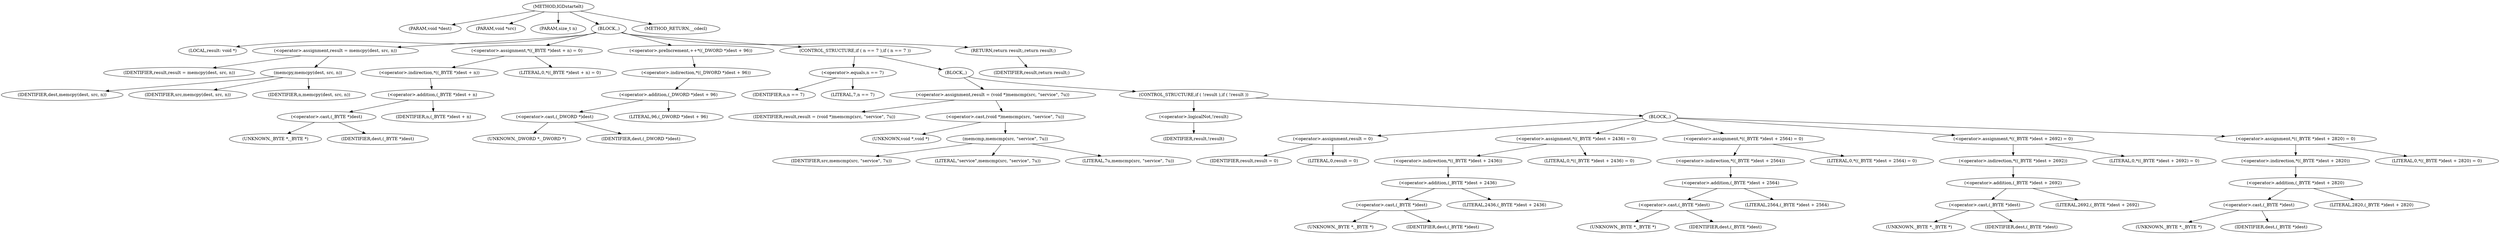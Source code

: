 digraph IGDstartelt {  
"1000102" [label = "(METHOD,IGDstartelt)" ]
"1000103" [label = "(PARAM,void *dest)" ]
"1000104" [label = "(PARAM,void *src)" ]
"1000105" [label = "(PARAM,size_t n)" ]
"1000106" [label = "(BLOCK,,)" ]
"1000107" [label = "(LOCAL,result: void *)" ]
"1000108" [label = "(<operator>.assignment,result = memcpy(dest, src, n))" ]
"1000109" [label = "(IDENTIFIER,result,result = memcpy(dest, src, n))" ]
"1000110" [label = "(memcpy,memcpy(dest, src, n))" ]
"1000111" [label = "(IDENTIFIER,dest,memcpy(dest, src, n))" ]
"1000112" [label = "(IDENTIFIER,src,memcpy(dest, src, n))" ]
"1000113" [label = "(IDENTIFIER,n,memcpy(dest, src, n))" ]
"1000114" [label = "(<operator>.assignment,*((_BYTE *)dest + n) = 0)" ]
"1000115" [label = "(<operator>.indirection,*((_BYTE *)dest + n))" ]
"1000116" [label = "(<operator>.addition,(_BYTE *)dest + n)" ]
"1000117" [label = "(<operator>.cast,(_BYTE *)dest)" ]
"1000118" [label = "(UNKNOWN,_BYTE *,_BYTE *)" ]
"1000119" [label = "(IDENTIFIER,dest,(_BYTE *)dest)" ]
"1000120" [label = "(IDENTIFIER,n,(_BYTE *)dest + n)" ]
"1000121" [label = "(LITERAL,0,*((_BYTE *)dest + n) = 0)" ]
"1000122" [label = "(<operator>.preIncrement,++*((_DWORD *)dest + 96))" ]
"1000123" [label = "(<operator>.indirection,*((_DWORD *)dest + 96))" ]
"1000124" [label = "(<operator>.addition,(_DWORD *)dest + 96)" ]
"1000125" [label = "(<operator>.cast,(_DWORD *)dest)" ]
"1000126" [label = "(UNKNOWN,_DWORD *,_DWORD *)" ]
"1000127" [label = "(IDENTIFIER,dest,(_DWORD *)dest)" ]
"1000128" [label = "(LITERAL,96,(_DWORD *)dest + 96)" ]
"1000129" [label = "(CONTROL_STRUCTURE,if ( n == 7 ),if ( n == 7 ))" ]
"1000130" [label = "(<operator>.equals,n == 7)" ]
"1000131" [label = "(IDENTIFIER,n,n == 7)" ]
"1000132" [label = "(LITERAL,7,n == 7)" ]
"1000133" [label = "(BLOCK,,)" ]
"1000134" [label = "(<operator>.assignment,result = (void *)memcmp(src, \"service\", 7u))" ]
"1000135" [label = "(IDENTIFIER,result,result = (void *)memcmp(src, \"service\", 7u))" ]
"1000136" [label = "(<operator>.cast,(void *)memcmp(src, \"service\", 7u))" ]
"1000137" [label = "(UNKNOWN,void *,void *)" ]
"1000138" [label = "(memcmp,memcmp(src, \"service\", 7u))" ]
"1000139" [label = "(IDENTIFIER,src,memcmp(src, \"service\", 7u))" ]
"1000140" [label = "(LITERAL,\"service\",memcmp(src, \"service\", 7u))" ]
"1000141" [label = "(LITERAL,7u,memcmp(src, \"service\", 7u))" ]
"1000142" [label = "(CONTROL_STRUCTURE,if ( !result ),if ( !result ))" ]
"1000143" [label = "(<operator>.logicalNot,!result)" ]
"1000144" [label = "(IDENTIFIER,result,!result)" ]
"1000145" [label = "(BLOCK,,)" ]
"1000146" [label = "(<operator>.assignment,result = 0)" ]
"1000147" [label = "(IDENTIFIER,result,result = 0)" ]
"1000148" [label = "(LITERAL,0,result = 0)" ]
"1000149" [label = "(<operator>.assignment,*((_BYTE *)dest + 2436) = 0)" ]
"1000150" [label = "(<operator>.indirection,*((_BYTE *)dest + 2436))" ]
"1000151" [label = "(<operator>.addition,(_BYTE *)dest + 2436)" ]
"1000152" [label = "(<operator>.cast,(_BYTE *)dest)" ]
"1000153" [label = "(UNKNOWN,_BYTE *,_BYTE *)" ]
"1000154" [label = "(IDENTIFIER,dest,(_BYTE *)dest)" ]
"1000155" [label = "(LITERAL,2436,(_BYTE *)dest + 2436)" ]
"1000156" [label = "(LITERAL,0,*((_BYTE *)dest + 2436) = 0)" ]
"1000157" [label = "(<operator>.assignment,*((_BYTE *)dest + 2564) = 0)" ]
"1000158" [label = "(<operator>.indirection,*((_BYTE *)dest + 2564))" ]
"1000159" [label = "(<operator>.addition,(_BYTE *)dest + 2564)" ]
"1000160" [label = "(<operator>.cast,(_BYTE *)dest)" ]
"1000161" [label = "(UNKNOWN,_BYTE *,_BYTE *)" ]
"1000162" [label = "(IDENTIFIER,dest,(_BYTE *)dest)" ]
"1000163" [label = "(LITERAL,2564,(_BYTE *)dest + 2564)" ]
"1000164" [label = "(LITERAL,0,*((_BYTE *)dest + 2564) = 0)" ]
"1000165" [label = "(<operator>.assignment,*((_BYTE *)dest + 2692) = 0)" ]
"1000166" [label = "(<operator>.indirection,*((_BYTE *)dest + 2692))" ]
"1000167" [label = "(<operator>.addition,(_BYTE *)dest + 2692)" ]
"1000168" [label = "(<operator>.cast,(_BYTE *)dest)" ]
"1000169" [label = "(UNKNOWN,_BYTE *,_BYTE *)" ]
"1000170" [label = "(IDENTIFIER,dest,(_BYTE *)dest)" ]
"1000171" [label = "(LITERAL,2692,(_BYTE *)dest + 2692)" ]
"1000172" [label = "(LITERAL,0,*((_BYTE *)dest + 2692) = 0)" ]
"1000173" [label = "(<operator>.assignment,*((_BYTE *)dest + 2820) = 0)" ]
"1000174" [label = "(<operator>.indirection,*((_BYTE *)dest + 2820))" ]
"1000175" [label = "(<operator>.addition,(_BYTE *)dest + 2820)" ]
"1000176" [label = "(<operator>.cast,(_BYTE *)dest)" ]
"1000177" [label = "(UNKNOWN,_BYTE *,_BYTE *)" ]
"1000178" [label = "(IDENTIFIER,dest,(_BYTE *)dest)" ]
"1000179" [label = "(LITERAL,2820,(_BYTE *)dest + 2820)" ]
"1000180" [label = "(LITERAL,0,*((_BYTE *)dest + 2820) = 0)" ]
"1000181" [label = "(RETURN,return result;,return result;)" ]
"1000182" [label = "(IDENTIFIER,result,return result;)" ]
"1000183" [label = "(METHOD_RETURN,__cdecl)" ]
  "1000102" -> "1000103" 
  "1000102" -> "1000104" 
  "1000102" -> "1000105" 
  "1000102" -> "1000106" 
  "1000102" -> "1000183" 
  "1000106" -> "1000107" 
  "1000106" -> "1000108" 
  "1000106" -> "1000114" 
  "1000106" -> "1000122" 
  "1000106" -> "1000129" 
  "1000106" -> "1000181" 
  "1000108" -> "1000109" 
  "1000108" -> "1000110" 
  "1000110" -> "1000111" 
  "1000110" -> "1000112" 
  "1000110" -> "1000113" 
  "1000114" -> "1000115" 
  "1000114" -> "1000121" 
  "1000115" -> "1000116" 
  "1000116" -> "1000117" 
  "1000116" -> "1000120" 
  "1000117" -> "1000118" 
  "1000117" -> "1000119" 
  "1000122" -> "1000123" 
  "1000123" -> "1000124" 
  "1000124" -> "1000125" 
  "1000124" -> "1000128" 
  "1000125" -> "1000126" 
  "1000125" -> "1000127" 
  "1000129" -> "1000130" 
  "1000129" -> "1000133" 
  "1000130" -> "1000131" 
  "1000130" -> "1000132" 
  "1000133" -> "1000134" 
  "1000133" -> "1000142" 
  "1000134" -> "1000135" 
  "1000134" -> "1000136" 
  "1000136" -> "1000137" 
  "1000136" -> "1000138" 
  "1000138" -> "1000139" 
  "1000138" -> "1000140" 
  "1000138" -> "1000141" 
  "1000142" -> "1000143" 
  "1000142" -> "1000145" 
  "1000143" -> "1000144" 
  "1000145" -> "1000146" 
  "1000145" -> "1000149" 
  "1000145" -> "1000157" 
  "1000145" -> "1000165" 
  "1000145" -> "1000173" 
  "1000146" -> "1000147" 
  "1000146" -> "1000148" 
  "1000149" -> "1000150" 
  "1000149" -> "1000156" 
  "1000150" -> "1000151" 
  "1000151" -> "1000152" 
  "1000151" -> "1000155" 
  "1000152" -> "1000153" 
  "1000152" -> "1000154" 
  "1000157" -> "1000158" 
  "1000157" -> "1000164" 
  "1000158" -> "1000159" 
  "1000159" -> "1000160" 
  "1000159" -> "1000163" 
  "1000160" -> "1000161" 
  "1000160" -> "1000162" 
  "1000165" -> "1000166" 
  "1000165" -> "1000172" 
  "1000166" -> "1000167" 
  "1000167" -> "1000168" 
  "1000167" -> "1000171" 
  "1000168" -> "1000169" 
  "1000168" -> "1000170" 
  "1000173" -> "1000174" 
  "1000173" -> "1000180" 
  "1000174" -> "1000175" 
  "1000175" -> "1000176" 
  "1000175" -> "1000179" 
  "1000176" -> "1000177" 
  "1000176" -> "1000178" 
  "1000181" -> "1000182" 
}
